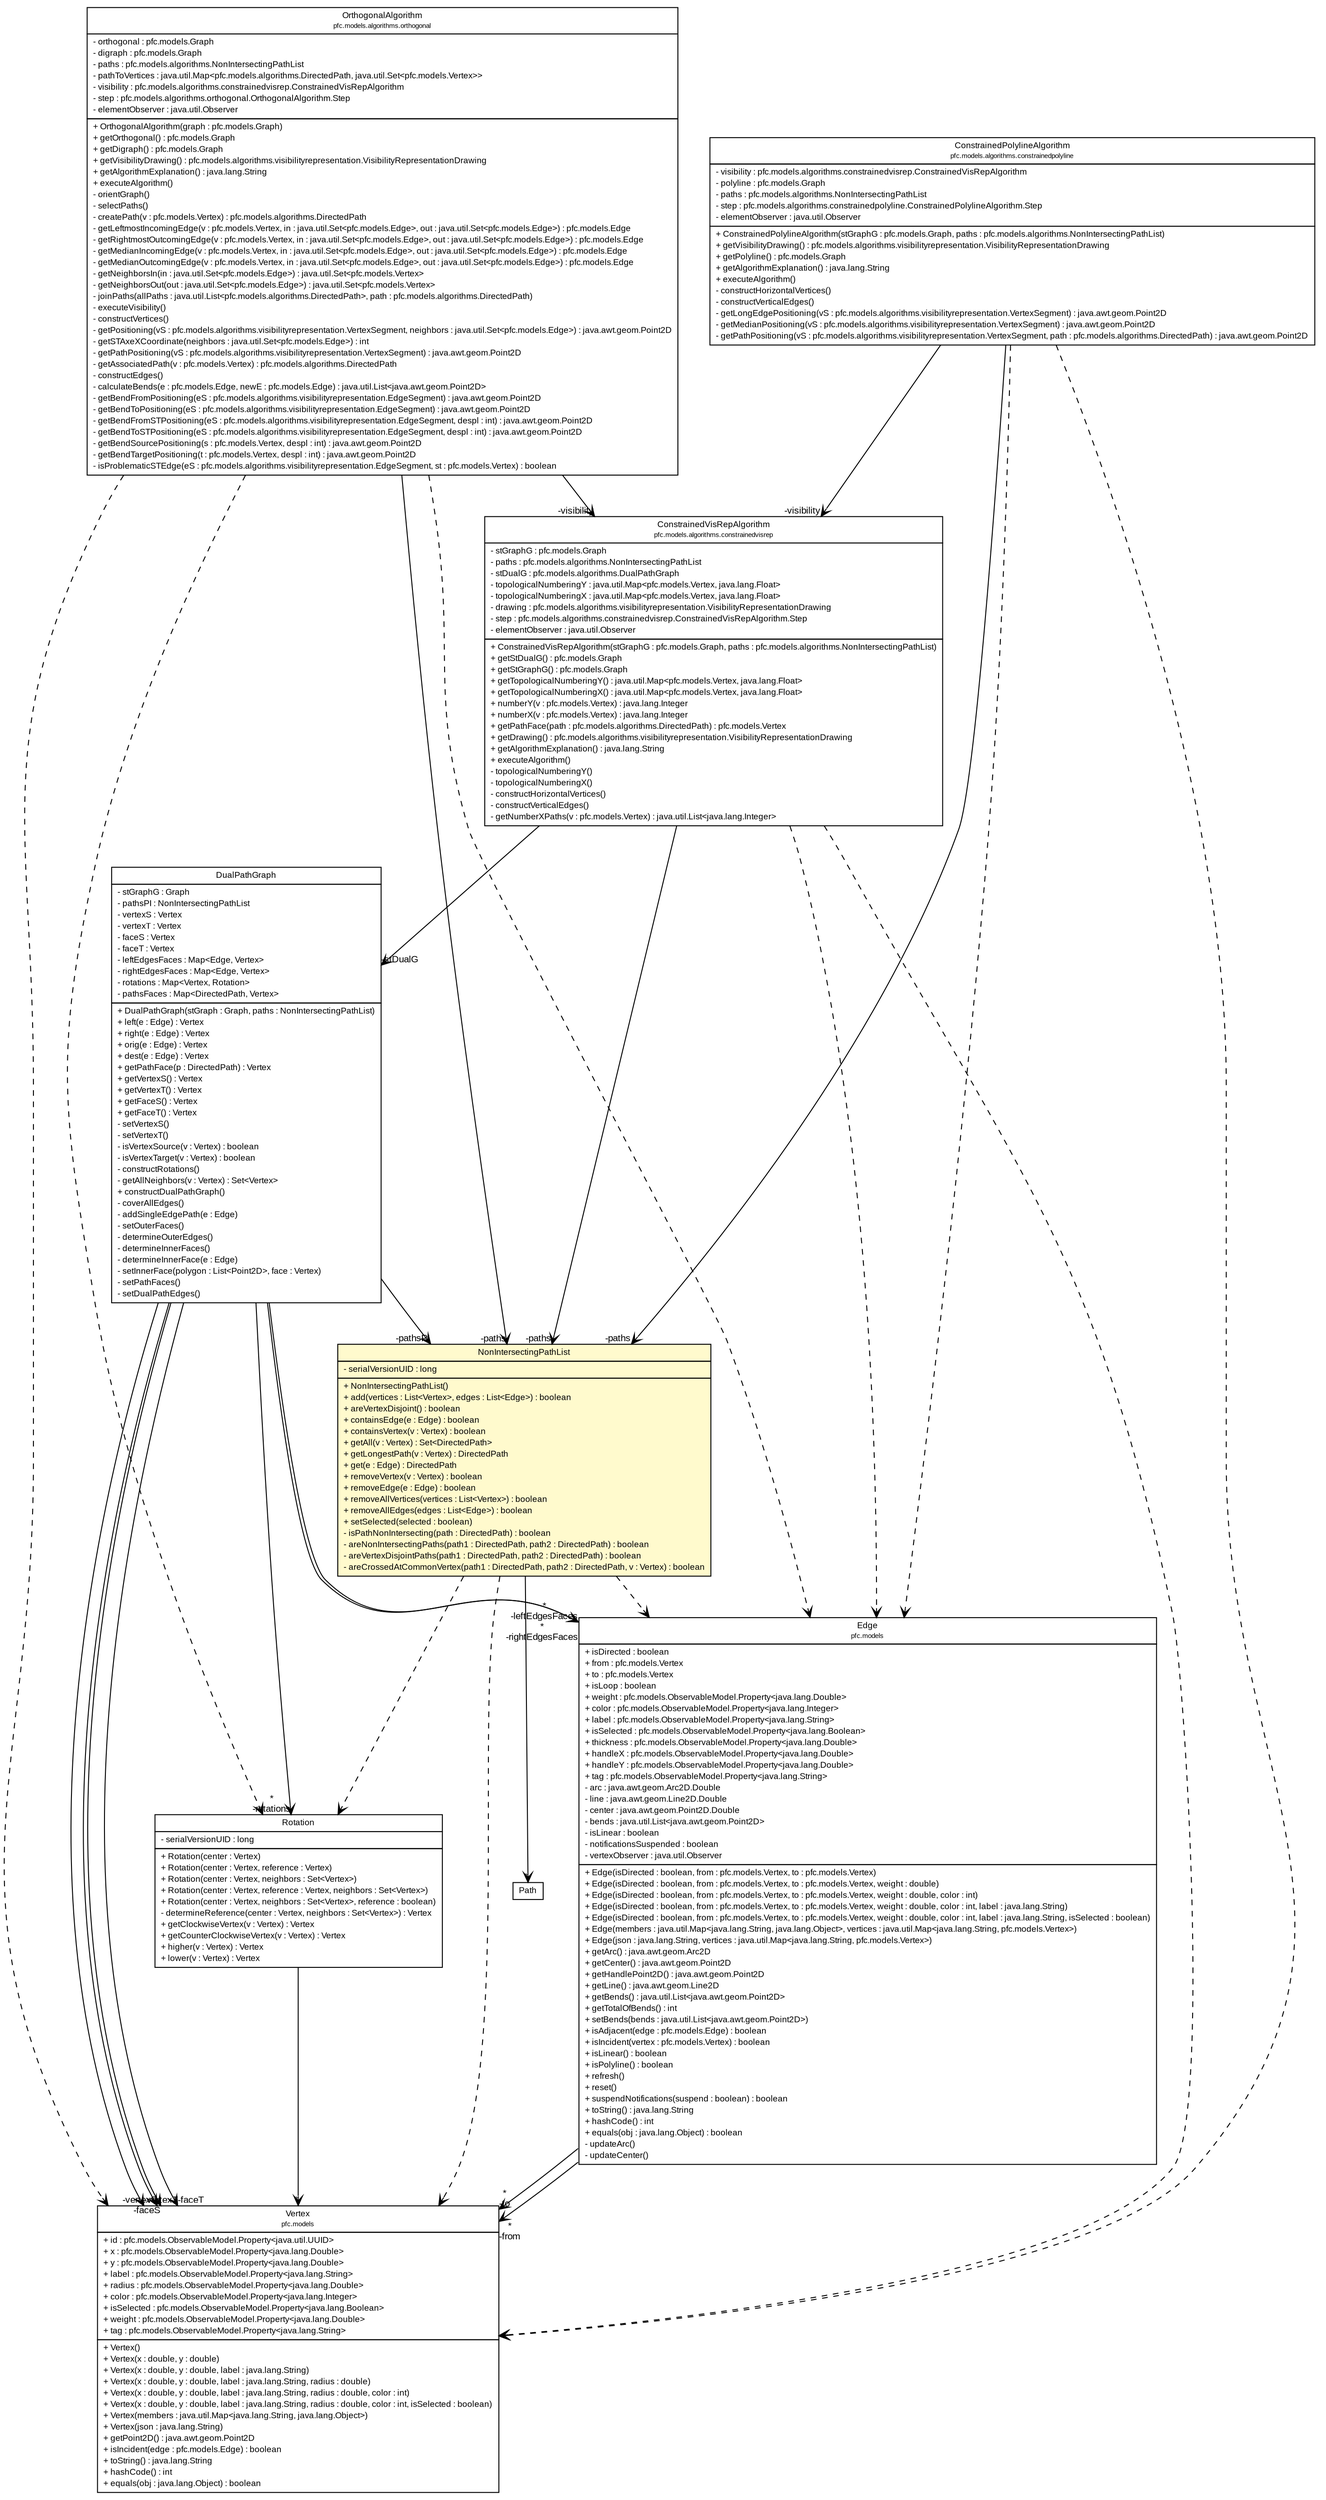 #!/usr/local/bin/dot
#
# Class diagram 
# Generated by UMLGraph version R5_6 (http://www.umlgraph.org/)
#

digraph G {
	edge [fontname="arial",fontsize=10,labelfontname="arial",labelfontsize=10];
	node [fontname="arial",fontsize=10,shape=plaintext];
	nodesep=0.25;
	ranksep=0.5;
	// pfc.models.Vertex
	c11105 [label=<<table title="pfc.models.Vertex" border="0" cellborder="1" cellspacing="0" cellpadding="2" port="p" href="../Vertex.html">
		<tr><td><table border="0" cellspacing="0" cellpadding="1">
<tr><td align="center" balign="center"> Vertex </td></tr>
<tr><td align="center" balign="center"><font point-size="7.0"> pfc.models </font></td></tr>
		</table></td></tr>
		<tr><td><table border="0" cellspacing="0" cellpadding="1">
<tr><td align="left" balign="left"> + id : pfc.models.ObservableModel.Property&lt;java.util.UUID&gt; </td></tr>
<tr><td align="left" balign="left"> + x : pfc.models.ObservableModel.Property&lt;java.lang.Double&gt; </td></tr>
<tr><td align="left" balign="left"> + y : pfc.models.ObservableModel.Property&lt;java.lang.Double&gt; </td></tr>
<tr><td align="left" balign="left"> + label : pfc.models.ObservableModel.Property&lt;java.lang.String&gt; </td></tr>
<tr><td align="left" balign="left"> + radius : pfc.models.ObservableModel.Property&lt;java.lang.Double&gt; </td></tr>
<tr><td align="left" balign="left"> + color : pfc.models.ObservableModel.Property&lt;java.lang.Integer&gt; </td></tr>
<tr><td align="left" balign="left"> + isSelected : pfc.models.ObservableModel.Property&lt;java.lang.Boolean&gt; </td></tr>
<tr><td align="left" balign="left"> + weight : pfc.models.ObservableModel.Property&lt;java.lang.Double&gt; </td></tr>
<tr><td align="left" balign="left"> + tag : pfc.models.ObservableModel.Property&lt;java.lang.String&gt; </td></tr>
		</table></td></tr>
		<tr><td><table border="0" cellspacing="0" cellpadding="1">
<tr><td align="left" balign="left"> + Vertex() </td></tr>
<tr><td align="left" balign="left"> + Vertex(x : double, y : double) </td></tr>
<tr><td align="left" balign="left"> + Vertex(x : double, y : double, label : java.lang.String) </td></tr>
<tr><td align="left" balign="left"> + Vertex(x : double, y : double, label : java.lang.String, radius : double) </td></tr>
<tr><td align="left" balign="left"> + Vertex(x : double, y : double, label : java.lang.String, radius : double, color : int) </td></tr>
<tr><td align="left" balign="left"> + Vertex(x : double, y : double, label : java.lang.String, radius : double, color : int, isSelected : boolean) </td></tr>
<tr><td align="left" balign="left"> + Vertex(members : java.util.Map&lt;java.lang.String, java.lang.Object&gt;) </td></tr>
<tr><td align="left" balign="left"> + Vertex(json : java.lang.String) </td></tr>
<tr><td align="left" balign="left"> + getPoint2D() : java.awt.geom.Point2D </td></tr>
<tr><td align="left" balign="left"> + isIncident(edge : pfc.models.Edge) : boolean </td></tr>
<tr><td align="left" balign="left"> + toString() : java.lang.String </td></tr>
<tr><td align="left" balign="left"> + hashCode() : int </td></tr>
<tr><td align="left" balign="left"> + equals(obj : java.lang.Object) : boolean </td></tr>
		</table></td></tr>
		</table>>, URL="../Vertex.html", fontname="arial", fontcolor="black", fontsize=9.0];
	// pfc.models.Edge
	c11110 [label=<<table title="pfc.models.Edge" border="0" cellborder="1" cellspacing="0" cellpadding="2" port="p" href="../Edge.html">
		<tr><td><table border="0" cellspacing="0" cellpadding="1">
<tr><td align="center" balign="center"> Edge </td></tr>
<tr><td align="center" balign="center"><font point-size="7.0"> pfc.models </font></td></tr>
		</table></td></tr>
		<tr><td><table border="0" cellspacing="0" cellpadding="1">
<tr><td align="left" balign="left"> + isDirected : boolean </td></tr>
<tr><td align="left" balign="left"> + from : pfc.models.Vertex </td></tr>
<tr><td align="left" balign="left"> + to : pfc.models.Vertex </td></tr>
<tr><td align="left" balign="left"> + isLoop : boolean </td></tr>
<tr><td align="left" balign="left"> + weight : pfc.models.ObservableModel.Property&lt;java.lang.Double&gt; </td></tr>
<tr><td align="left" balign="left"> + color : pfc.models.ObservableModel.Property&lt;java.lang.Integer&gt; </td></tr>
<tr><td align="left" balign="left"> + label : pfc.models.ObservableModel.Property&lt;java.lang.String&gt; </td></tr>
<tr><td align="left" balign="left"> + isSelected : pfc.models.ObservableModel.Property&lt;java.lang.Boolean&gt; </td></tr>
<tr><td align="left" balign="left"> + thickness : pfc.models.ObservableModel.Property&lt;java.lang.Double&gt; </td></tr>
<tr><td align="left" balign="left"> + handleX : pfc.models.ObservableModel.Property&lt;java.lang.Double&gt; </td></tr>
<tr><td align="left" balign="left"> + handleY : pfc.models.ObservableModel.Property&lt;java.lang.Double&gt; </td></tr>
<tr><td align="left" balign="left"> + tag : pfc.models.ObservableModel.Property&lt;java.lang.String&gt; </td></tr>
<tr><td align="left" balign="left"> - arc : java.awt.geom.Arc2D.Double </td></tr>
<tr><td align="left" balign="left"> - line : java.awt.geom.Line2D.Double </td></tr>
<tr><td align="left" balign="left"> - center : java.awt.geom.Point2D.Double </td></tr>
<tr><td align="left" balign="left"> - bends : java.util.List&lt;java.awt.geom.Point2D&gt; </td></tr>
<tr><td align="left" balign="left"> - isLinear : boolean </td></tr>
<tr><td align="left" balign="left"> - notificationsSuspended : boolean </td></tr>
<tr><td align="left" balign="left"> - vertexObserver : java.util.Observer </td></tr>
		</table></td></tr>
		<tr><td><table border="0" cellspacing="0" cellpadding="1">
<tr><td align="left" balign="left"> + Edge(isDirected : boolean, from : pfc.models.Vertex, to : pfc.models.Vertex) </td></tr>
<tr><td align="left" balign="left"> + Edge(isDirected : boolean, from : pfc.models.Vertex, to : pfc.models.Vertex, weight : double) </td></tr>
<tr><td align="left" balign="left"> + Edge(isDirected : boolean, from : pfc.models.Vertex, to : pfc.models.Vertex, weight : double, color : int) </td></tr>
<tr><td align="left" balign="left"> + Edge(isDirected : boolean, from : pfc.models.Vertex, to : pfc.models.Vertex, weight : double, color : int, label : java.lang.String) </td></tr>
<tr><td align="left" balign="left"> + Edge(isDirected : boolean, from : pfc.models.Vertex, to : pfc.models.Vertex, weight : double, color : int, label : java.lang.String, isSelected : boolean) </td></tr>
<tr><td align="left" balign="left"> + Edge(members : java.util.Map&lt;java.lang.String, java.lang.Object&gt;, vertices : java.util.Map&lt;java.lang.String, pfc.models.Vertex&gt;) </td></tr>
<tr><td align="left" balign="left"> + Edge(json : java.lang.String, vertices : java.util.Map&lt;java.lang.String, pfc.models.Vertex&gt;) </td></tr>
<tr><td align="left" balign="left"> + getArc() : java.awt.geom.Arc2D </td></tr>
<tr><td align="left" balign="left"> + getCenter() : java.awt.geom.Point2D </td></tr>
<tr><td align="left" balign="left"> + getHandlePoint2D() : java.awt.geom.Point2D </td></tr>
<tr><td align="left" balign="left"> + getLine() : java.awt.geom.Line2D </td></tr>
<tr><td align="left" balign="left"> + getBends() : java.util.List&lt;java.awt.geom.Point2D&gt; </td></tr>
<tr><td align="left" balign="left"> + getTotalOfBends() : int </td></tr>
<tr><td align="left" balign="left"> + setBends(bends : java.util.List&lt;java.awt.geom.Point2D&gt;) </td></tr>
<tr><td align="left" balign="left"> + isAdjacent(edge : pfc.models.Edge) : boolean </td></tr>
<tr><td align="left" balign="left"> + isIncident(vertex : pfc.models.Vertex) : boolean </td></tr>
<tr><td align="left" balign="left"> + isLinear() : boolean </td></tr>
<tr><td align="left" balign="left"> + isPolyline() : boolean </td></tr>
<tr><td align="left" balign="left"> + refresh() </td></tr>
<tr><td align="left" balign="left"> + reset() </td></tr>
<tr><td align="left" balign="left"> + suspendNotifications(suspend : boolean) : boolean </td></tr>
<tr><td align="left" balign="left"> + toString() : java.lang.String </td></tr>
<tr><td align="left" balign="left"> + hashCode() : int </td></tr>
<tr><td align="left" balign="left"> + equals(obj : java.lang.Object) : boolean </td></tr>
<tr><td align="left" balign="left"> - updateArc() </td></tr>
<tr><td align="left" balign="left"> - updateCenter() </td></tr>
		</table></td></tr>
		</table>>, URL="../Edge.html", fontname="arial", fontcolor="black", fontsize=9.0];
	// pfc.models.algorithms.Rotation
	c11112 [label=<<table title="pfc.models.algorithms.Rotation" border="0" cellborder="1" cellspacing="0" cellpadding="2" port="p" href="./Rotation.html">
		<tr><td><table border="0" cellspacing="0" cellpadding="1">
<tr><td align="center" balign="center"> Rotation </td></tr>
		</table></td></tr>
		<tr><td><table border="0" cellspacing="0" cellpadding="1">
<tr><td align="left" balign="left"> - serialVersionUID : long </td></tr>
		</table></td></tr>
		<tr><td><table border="0" cellspacing="0" cellpadding="1">
<tr><td align="left" balign="left"> + Rotation(center : Vertex) </td></tr>
<tr><td align="left" balign="left"> + Rotation(center : Vertex, reference : Vertex) </td></tr>
<tr><td align="left" balign="left"> + Rotation(center : Vertex, neighbors : Set&lt;Vertex&gt;) </td></tr>
<tr><td align="left" balign="left"> + Rotation(center : Vertex, reference : Vertex, neighbors : Set&lt;Vertex&gt;) </td></tr>
<tr><td align="left" balign="left"> + Rotation(center : Vertex, neighbors : Set&lt;Vertex&gt;, reference : boolean) </td></tr>
<tr><td align="left" balign="left"> - determineReference(center : Vertex, neighbors : Set&lt;Vertex&gt;) : Vertex </td></tr>
<tr><td align="left" balign="left"> + getClockwiseVertex(v : Vertex) : Vertex </td></tr>
<tr><td align="left" balign="left"> + getCounterClockwiseVertex(v : Vertex) : Vertex </td></tr>
<tr><td align="left" balign="left"> + higher(v : Vertex) : Vertex </td></tr>
<tr><td align="left" balign="left"> + lower(v : Vertex) : Vertex </td></tr>
		</table></td></tr>
		</table>>, URL="./Rotation.html", fontname="arial", fontcolor="black", fontsize=9.0];
	// pfc.models.algorithms.NonIntersectingPathList
	c11113 [label=<<table title="pfc.models.algorithms.NonIntersectingPathList" border="0" cellborder="1" cellspacing="0" cellpadding="2" port="p" bgcolor="lemonChiffon" href="./NonIntersectingPathList.html">
		<tr><td><table border="0" cellspacing="0" cellpadding="1">
<tr><td align="center" balign="center"> NonIntersectingPathList </td></tr>
		</table></td></tr>
		<tr><td><table border="0" cellspacing="0" cellpadding="1">
<tr><td align="left" balign="left"> - serialVersionUID : long </td></tr>
		</table></td></tr>
		<tr><td><table border="0" cellspacing="0" cellpadding="1">
<tr><td align="left" balign="left"> + NonIntersectingPathList() </td></tr>
<tr><td align="left" balign="left"> + add(vertices : List&lt;Vertex&gt;, edges : List&lt;Edge&gt;) : boolean </td></tr>
<tr><td align="left" balign="left"> + areVertexDisjoint() : boolean </td></tr>
<tr><td align="left" balign="left"> + containsEdge(e : Edge) : boolean </td></tr>
<tr><td align="left" balign="left"> + containsVertex(v : Vertex) : boolean </td></tr>
<tr><td align="left" balign="left"> + getAll(v : Vertex) : Set&lt;DirectedPath&gt; </td></tr>
<tr><td align="left" balign="left"> + getLongestPath(v : Vertex) : DirectedPath </td></tr>
<tr><td align="left" balign="left"> + get(e : Edge) : DirectedPath </td></tr>
<tr><td align="left" balign="left"> + removeVertex(v : Vertex) : boolean </td></tr>
<tr><td align="left" balign="left"> + removeEdge(e : Edge) : boolean </td></tr>
<tr><td align="left" balign="left"> + removeAllVertices(vertices : List&lt;Vertex&gt;) : boolean </td></tr>
<tr><td align="left" balign="left"> + removeAllEdges(edges : List&lt;Edge&gt;) : boolean </td></tr>
<tr><td align="left" balign="left"> + setSelected(selected : boolean) </td></tr>
<tr><td align="left" balign="left"> - isPathNonIntersecting(path : DirectedPath) : boolean </td></tr>
<tr><td align="left" balign="left"> - areNonIntersectingPaths(path1 : DirectedPath, path2 : DirectedPath) : boolean </td></tr>
<tr><td align="left" balign="left"> - areVertexDisjointPaths(path1 : DirectedPath, path2 : DirectedPath) : boolean </td></tr>
<tr><td align="left" balign="left"> - areCrossedAtCommonVertex(path1 : DirectedPath, path2 : DirectedPath, v : Vertex) : boolean </td></tr>
		</table></td></tr>
		</table>>, URL="./NonIntersectingPathList.html", fontname="arial", fontcolor="black", fontsize=9.0];
	// pfc.models.algorithms.DualPathGraph
	c11114 [label=<<table title="pfc.models.algorithms.DualPathGraph" border="0" cellborder="1" cellspacing="0" cellpadding="2" port="p" href="./DualPathGraph.html">
		<tr><td><table border="0" cellspacing="0" cellpadding="1">
<tr><td align="center" balign="center"> DualPathGraph </td></tr>
		</table></td></tr>
		<tr><td><table border="0" cellspacing="0" cellpadding="1">
<tr><td align="left" balign="left"> - stGraphG : Graph </td></tr>
<tr><td align="left" balign="left"> - pathsPI : NonIntersectingPathList </td></tr>
<tr><td align="left" balign="left"> - vertexS : Vertex </td></tr>
<tr><td align="left" balign="left"> - vertexT : Vertex </td></tr>
<tr><td align="left" balign="left"> - faceS : Vertex </td></tr>
<tr><td align="left" balign="left"> - faceT : Vertex </td></tr>
<tr><td align="left" balign="left"> - leftEdgesFaces : Map&lt;Edge, Vertex&gt; </td></tr>
<tr><td align="left" balign="left"> - rightEdgesFaces : Map&lt;Edge, Vertex&gt; </td></tr>
<tr><td align="left" balign="left"> - rotations : Map&lt;Vertex, Rotation&gt; </td></tr>
<tr><td align="left" balign="left"> - pathsFaces : Map&lt;DirectedPath, Vertex&gt; </td></tr>
		</table></td></tr>
		<tr><td><table border="0" cellspacing="0" cellpadding="1">
<tr><td align="left" balign="left"> + DualPathGraph(stGraph : Graph, paths : NonIntersectingPathList) </td></tr>
<tr><td align="left" balign="left"> + left(e : Edge) : Vertex </td></tr>
<tr><td align="left" balign="left"> + right(e : Edge) : Vertex </td></tr>
<tr><td align="left" balign="left"> + orig(e : Edge) : Vertex </td></tr>
<tr><td align="left" balign="left"> + dest(e : Edge) : Vertex </td></tr>
<tr><td align="left" balign="left"> + getPathFace(p : DirectedPath) : Vertex </td></tr>
<tr><td align="left" balign="left"> + getVertexS() : Vertex </td></tr>
<tr><td align="left" balign="left"> + getVertexT() : Vertex </td></tr>
<tr><td align="left" balign="left"> + getFaceS() : Vertex </td></tr>
<tr><td align="left" balign="left"> + getFaceT() : Vertex </td></tr>
<tr><td align="left" balign="left"> - setVertexS() </td></tr>
<tr><td align="left" balign="left"> - setVertexT() </td></tr>
<tr><td align="left" balign="left"> - isVertexSource(v : Vertex) : boolean </td></tr>
<tr><td align="left" balign="left"> - isVertexTarget(v : Vertex) : boolean </td></tr>
<tr><td align="left" balign="left"> - constructRotations() </td></tr>
<tr><td align="left" balign="left"> - getAllNeighbors(v : Vertex) : Set&lt;Vertex&gt; </td></tr>
<tr><td align="left" balign="left"> + constructDualPathGraph() </td></tr>
<tr><td align="left" balign="left"> - coverAllEdges() </td></tr>
<tr><td align="left" balign="left"> - addSingleEdgePath(e : Edge) </td></tr>
<tr><td align="left" balign="left"> - setOuterFaces() </td></tr>
<tr><td align="left" balign="left"> - determineOuterEdges() </td></tr>
<tr><td align="left" balign="left"> - determineInnerFaces() </td></tr>
<tr><td align="left" balign="left"> - determineInnerFace(e : Edge) </td></tr>
<tr><td align="left" balign="left"> - setInnerFace(polygon : List&lt;Point2D&gt;, face : Vertex) </td></tr>
<tr><td align="left" balign="left"> - setPathFaces() </td></tr>
<tr><td align="left" balign="left"> - setDualPathEdges() </td></tr>
		</table></td></tr>
		</table>>, URL="./DualPathGraph.html", fontname="arial", fontcolor="black", fontsize=9.0];
	// pfc.models.algorithms.constrainedpolyline.ConstrainedPolylineAlgorithm
	c11117 [label=<<table title="pfc.models.algorithms.constrainedpolyline.ConstrainedPolylineAlgorithm" border="0" cellborder="1" cellspacing="0" cellpadding="2" port="p" href="./constrainedpolyline/ConstrainedPolylineAlgorithm.html">
		<tr><td><table border="0" cellspacing="0" cellpadding="1">
<tr><td align="center" balign="center"> ConstrainedPolylineAlgorithm </td></tr>
<tr><td align="center" balign="center"><font point-size="7.0"> pfc.models.algorithms.constrainedpolyline </font></td></tr>
		</table></td></tr>
		<tr><td><table border="0" cellspacing="0" cellpadding="1">
<tr><td align="left" balign="left"> - visibility : pfc.models.algorithms.constrainedvisrep.ConstrainedVisRepAlgorithm </td></tr>
<tr><td align="left" balign="left"> - polyline : pfc.models.Graph </td></tr>
<tr><td align="left" balign="left"> - paths : pfc.models.algorithms.NonIntersectingPathList </td></tr>
<tr><td align="left" balign="left"> - step : pfc.models.algorithms.constrainedpolyline.ConstrainedPolylineAlgorithm.Step </td></tr>
<tr><td align="left" balign="left"> - elementObserver : java.util.Observer </td></tr>
		</table></td></tr>
		<tr><td><table border="0" cellspacing="0" cellpadding="1">
<tr><td align="left" balign="left"> + ConstrainedPolylineAlgorithm(stGraphG : pfc.models.Graph, paths : pfc.models.algorithms.NonIntersectingPathList) </td></tr>
<tr><td align="left" balign="left"> + getVisibilityDrawing() : pfc.models.algorithms.visibilityrepresentation.VisibilityRepresentationDrawing </td></tr>
<tr><td align="left" balign="left"> + getPolyline() : pfc.models.Graph </td></tr>
<tr><td align="left" balign="left"> + getAlgorithmExplanation() : java.lang.String </td></tr>
<tr><td align="left" balign="left"> + executeAlgorithm() </td></tr>
<tr><td align="left" balign="left"> - constructHorizontalVertices() </td></tr>
<tr><td align="left" balign="left"> - constructVerticalEdges() </td></tr>
<tr><td align="left" balign="left"> - getLongEdgePositioning(vS : pfc.models.algorithms.visibilityrepresentation.VertexSegment) : java.awt.geom.Point2D </td></tr>
<tr><td align="left" balign="left"> - getMedianPositioning(vS : pfc.models.algorithms.visibilityrepresentation.VertexSegment) : java.awt.geom.Point2D </td></tr>
<tr><td align="left" balign="left"> - getPathPositioning(vS : pfc.models.algorithms.visibilityrepresentation.VertexSegment, path : pfc.models.algorithms.DirectedPath) : java.awt.geom.Point2D </td></tr>
		</table></td></tr>
		</table>>, URL="./constrainedpolyline/ConstrainedPolylineAlgorithm.html", fontname="arial", fontcolor="black", fontsize=9.0];
	// pfc.models.algorithms.constrainedvisrep.ConstrainedVisRepAlgorithm
	c11119 [label=<<table title="pfc.models.algorithms.constrainedvisrep.ConstrainedVisRepAlgorithm" border="0" cellborder="1" cellspacing="0" cellpadding="2" port="p" href="./constrainedvisrep/ConstrainedVisRepAlgorithm.html">
		<tr><td><table border="0" cellspacing="0" cellpadding="1">
<tr><td align="center" balign="center"> ConstrainedVisRepAlgorithm </td></tr>
<tr><td align="center" balign="center"><font point-size="7.0"> pfc.models.algorithms.constrainedvisrep </font></td></tr>
		</table></td></tr>
		<tr><td><table border="0" cellspacing="0" cellpadding="1">
<tr><td align="left" balign="left"> - stGraphG : pfc.models.Graph </td></tr>
<tr><td align="left" balign="left"> - paths : pfc.models.algorithms.NonIntersectingPathList </td></tr>
<tr><td align="left" balign="left"> - stDualG : pfc.models.algorithms.DualPathGraph </td></tr>
<tr><td align="left" balign="left"> - topologicalNumberingY : java.util.Map&lt;pfc.models.Vertex, java.lang.Float&gt; </td></tr>
<tr><td align="left" balign="left"> - topologicalNumberingX : java.util.Map&lt;pfc.models.Vertex, java.lang.Float&gt; </td></tr>
<tr><td align="left" balign="left"> - drawing : pfc.models.algorithms.visibilityrepresentation.VisibilityRepresentationDrawing </td></tr>
<tr><td align="left" balign="left"> - step : pfc.models.algorithms.constrainedvisrep.ConstrainedVisRepAlgorithm.Step </td></tr>
<tr><td align="left" balign="left"> - elementObserver : java.util.Observer </td></tr>
		</table></td></tr>
		<tr><td><table border="0" cellspacing="0" cellpadding="1">
<tr><td align="left" balign="left"> + ConstrainedVisRepAlgorithm(stGraphG : pfc.models.Graph, paths : pfc.models.algorithms.NonIntersectingPathList) </td></tr>
<tr><td align="left" balign="left"> + getStDualG() : pfc.models.Graph </td></tr>
<tr><td align="left" balign="left"> + getStGraphG() : pfc.models.Graph </td></tr>
<tr><td align="left" balign="left"> + getTopologicalNumberingY() : java.util.Map&lt;pfc.models.Vertex, java.lang.Float&gt; </td></tr>
<tr><td align="left" balign="left"> + getTopologicalNumberingX() : java.util.Map&lt;pfc.models.Vertex, java.lang.Float&gt; </td></tr>
<tr><td align="left" balign="left"> + numberY(v : pfc.models.Vertex) : java.lang.Integer </td></tr>
<tr><td align="left" balign="left"> + numberX(v : pfc.models.Vertex) : java.lang.Integer </td></tr>
<tr><td align="left" balign="left"> + getPathFace(path : pfc.models.algorithms.DirectedPath) : pfc.models.Vertex </td></tr>
<tr><td align="left" balign="left"> + getDrawing() : pfc.models.algorithms.visibilityrepresentation.VisibilityRepresentationDrawing </td></tr>
<tr><td align="left" balign="left"> + getAlgorithmExplanation() : java.lang.String </td></tr>
<tr><td align="left" balign="left"> + executeAlgorithm() </td></tr>
<tr><td align="left" balign="left"> - topologicalNumberingY() </td></tr>
<tr><td align="left" balign="left"> - topologicalNumberingX() </td></tr>
<tr><td align="left" balign="left"> - constructHorizontalVertices() </td></tr>
<tr><td align="left" balign="left"> - constructVerticalEdges() </td></tr>
<tr><td align="left" balign="left"> - getNumberXPaths(v : pfc.models.Vertex) : java.util.List&lt;java.lang.Integer&gt; </td></tr>
		</table></td></tr>
		</table>>, URL="./constrainedvisrep/ConstrainedVisRepAlgorithm.html", fontname="arial", fontcolor="black", fontsize=9.0];
	// pfc.models.algorithms.orthogonal.OrthogonalAlgorithm
	c11122 [label=<<table title="pfc.models.algorithms.orthogonal.OrthogonalAlgorithm" border="0" cellborder="1" cellspacing="0" cellpadding="2" port="p" href="./orthogonal/OrthogonalAlgorithm.html">
		<tr><td><table border="0" cellspacing="0" cellpadding="1">
<tr><td align="center" balign="center"> OrthogonalAlgorithm </td></tr>
<tr><td align="center" balign="center"><font point-size="7.0"> pfc.models.algorithms.orthogonal </font></td></tr>
		</table></td></tr>
		<tr><td><table border="0" cellspacing="0" cellpadding="1">
<tr><td align="left" balign="left"> - orthogonal : pfc.models.Graph </td></tr>
<tr><td align="left" balign="left"> - digraph : pfc.models.Graph </td></tr>
<tr><td align="left" balign="left"> - paths : pfc.models.algorithms.NonIntersectingPathList </td></tr>
<tr><td align="left" balign="left"> - pathToVertices : java.util.Map&lt;pfc.models.algorithms.DirectedPath, java.util.Set&lt;pfc.models.Vertex&gt;&gt; </td></tr>
<tr><td align="left" balign="left"> - visibility : pfc.models.algorithms.constrainedvisrep.ConstrainedVisRepAlgorithm </td></tr>
<tr><td align="left" balign="left"> - step : pfc.models.algorithms.orthogonal.OrthogonalAlgorithm.Step </td></tr>
<tr><td align="left" balign="left"> - elementObserver : java.util.Observer </td></tr>
		</table></td></tr>
		<tr><td><table border="0" cellspacing="0" cellpadding="1">
<tr><td align="left" balign="left"> + OrthogonalAlgorithm(graph : pfc.models.Graph) </td></tr>
<tr><td align="left" balign="left"> + getOrthogonal() : pfc.models.Graph </td></tr>
<tr><td align="left" balign="left"> + getDigraph() : pfc.models.Graph </td></tr>
<tr><td align="left" balign="left"> + getVisibilityDrawing() : pfc.models.algorithms.visibilityrepresentation.VisibilityRepresentationDrawing </td></tr>
<tr><td align="left" balign="left"> + getAlgorithmExplanation() : java.lang.String </td></tr>
<tr><td align="left" balign="left"> + executeAlgorithm() </td></tr>
<tr><td align="left" balign="left"> - orientGraph() </td></tr>
<tr><td align="left" balign="left"> - selectPaths() </td></tr>
<tr><td align="left" balign="left"> - createPath(v : pfc.models.Vertex) : pfc.models.algorithms.DirectedPath </td></tr>
<tr><td align="left" balign="left"> - getLeftmostIncomingEdge(v : pfc.models.Vertex, in : java.util.Set&lt;pfc.models.Edge&gt;, out : java.util.Set&lt;pfc.models.Edge&gt;) : pfc.models.Edge </td></tr>
<tr><td align="left" balign="left"> - getRightmostOutcomingEdge(v : pfc.models.Vertex, in : java.util.Set&lt;pfc.models.Edge&gt;, out : java.util.Set&lt;pfc.models.Edge&gt;) : pfc.models.Edge </td></tr>
<tr><td align="left" balign="left"> - getMedianIncomingEdge(v : pfc.models.Vertex, in : java.util.Set&lt;pfc.models.Edge&gt;, out : java.util.Set&lt;pfc.models.Edge&gt;) : pfc.models.Edge </td></tr>
<tr><td align="left" balign="left"> - getMedianOutcomingEdge(v : pfc.models.Vertex, in : java.util.Set&lt;pfc.models.Edge&gt;, out : java.util.Set&lt;pfc.models.Edge&gt;) : pfc.models.Edge </td></tr>
<tr><td align="left" balign="left"> - getNeighborsIn(in : java.util.Set&lt;pfc.models.Edge&gt;) : java.util.Set&lt;pfc.models.Vertex&gt; </td></tr>
<tr><td align="left" balign="left"> - getNeighborsOut(out : java.util.Set&lt;pfc.models.Edge&gt;) : java.util.Set&lt;pfc.models.Vertex&gt; </td></tr>
<tr><td align="left" balign="left"> - joinPaths(allPaths : java.util.List&lt;pfc.models.algorithms.DirectedPath&gt;, path : pfc.models.algorithms.DirectedPath) </td></tr>
<tr><td align="left" balign="left"> - executeVisibility() </td></tr>
<tr><td align="left" balign="left"> - constructVertices() </td></tr>
<tr><td align="left" balign="left"> - getPositioning(vS : pfc.models.algorithms.visibilityrepresentation.VertexSegment, neighbors : java.util.Set&lt;pfc.models.Edge&gt;) : java.awt.geom.Point2D </td></tr>
<tr><td align="left" balign="left"> - getSTAxeXCoordinate(neighbors : java.util.Set&lt;pfc.models.Edge&gt;) : int </td></tr>
<tr><td align="left" balign="left"> - getPathPositioning(vS : pfc.models.algorithms.visibilityrepresentation.VertexSegment) : java.awt.geom.Point2D </td></tr>
<tr><td align="left" balign="left"> - getAssociatedPath(v : pfc.models.Vertex) : pfc.models.algorithms.DirectedPath </td></tr>
<tr><td align="left" balign="left"> - constructEdges() </td></tr>
<tr><td align="left" balign="left"> - calculateBends(e : pfc.models.Edge, newE : pfc.models.Edge) : java.util.List&lt;java.awt.geom.Point2D&gt; </td></tr>
<tr><td align="left" balign="left"> - getBendFromPositioning(eS : pfc.models.algorithms.visibilityrepresentation.EdgeSegment) : java.awt.geom.Point2D </td></tr>
<tr><td align="left" balign="left"> - getBendToPositioning(eS : pfc.models.algorithms.visibilityrepresentation.EdgeSegment) : java.awt.geom.Point2D </td></tr>
<tr><td align="left" balign="left"> - getBendFromSTPositioning(eS : pfc.models.algorithms.visibilityrepresentation.EdgeSegment, despl : int) : java.awt.geom.Point2D </td></tr>
<tr><td align="left" balign="left"> - getBendToSTPositioning(eS : pfc.models.algorithms.visibilityrepresentation.EdgeSegment, despl : int) : java.awt.geom.Point2D </td></tr>
<tr><td align="left" balign="left"> - getBendSourcePositioning(s : pfc.models.Vertex, despl : int) : java.awt.geom.Point2D </td></tr>
<tr><td align="left" balign="left"> - getBendTargetPositioning(t : pfc.models.Vertex, despl : int) : java.awt.geom.Point2D </td></tr>
<tr><td align="left" balign="left"> - isProblematicSTEdge(eS : pfc.models.algorithms.visibilityrepresentation.EdgeSegment, st : pfc.models.Vertex) : boolean </td></tr>
		</table></td></tr>
		</table>>, URL="./orthogonal/OrthogonalAlgorithm.html", fontname="arial", fontcolor="black", fontsize=9.0];
	// pfc.models.Edge NAVASSOC pfc.models.Vertex
	c11110:p -> c11105:p [taillabel="", label="", headlabel="*\n-to", fontname="arial", fontcolor="black", fontsize=10.0, color="black", arrowhead=open];
	// pfc.models.Edge NAVASSOC pfc.models.Vertex
	c11110:p -> c11105:p [taillabel="", label="", headlabel="*\n-from", fontname="arial", fontcolor="black", fontsize=10.0, color="black", arrowhead=open];
	// pfc.models.algorithms.Rotation NAVASSOC pfc.models.Vertex
	c11112:p -> c11105:p [taillabel="", label="", headlabel="*\n", fontname="arial", fontcolor="black", fontsize=10.0, color="black", arrowhead=open];
	// pfc.models.algorithms.NonIntersectingPathList NAVASSOC Path
	c11113:p -> c11185:p [taillabel="", label="", headlabel="*\n", fontname="arial", fontcolor="black", fontsize=10.0, color="black", arrowhead=open];
	// pfc.models.algorithms.NonIntersectingPathList DEPEND pfc.models.Edge
	c11113:p -> c11110:p [taillabel="", label="", headlabel="", fontname="arial", fontcolor="black", fontsize=10.0, color="black", arrowhead=open, style=dashed];
	// pfc.models.algorithms.NonIntersectingPathList DEPEND pfc.models.Vertex
	c11113:p -> c11105:p [taillabel="", label="", headlabel="", fontname="arial", fontcolor="black", fontsize=10.0, color="black", arrowhead=open, style=dashed];
	// pfc.models.algorithms.NonIntersectingPathList DEPEND pfc.models.algorithms.Rotation
	c11113:p -> c11112:p [taillabel="", label="", headlabel="", fontname="arial", fontcolor="black", fontsize=10.0, color="black", arrowhead=open, style=dashed];
	// pfc.models.algorithms.DualPathGraph NAVASSOC pfc.models.algorithms.NonIntersectingPathList
	c11114:p -> c11113:p [taillabel="", label="", headlabel="-pathsPI", fontname="arial", fontcolor="black", fontsize=10.0, color="black", arrowhead=open];
	// pfc.models.algorithms.DualPathGraph NAVASSOC pfc.models.Vertex
	c11114:p -> c11105:p [taillabel="", label="", headlabel="-vertexS", fontname="arial", fontcolor="black", fontsize=10.0, color="black", arrowhead=open];
	// pfc.models.algorithms.DualPathGraph NAVASSOC pfc.models.Vertex
	c11114:p -> c11105:p [taillabel="", label="", headlabel="-vertexT", fontname="arial", fontcolor="black", fontsize=10.0, color="black", arrowhead=open];
	// pfc.models.algorithms.DualPathGraph NAVASSOC pfc.models.Vertex
	c11114:p -> c11105:p [taillabel="", label="", headlabel="-faceS", fontname="arial", fontcolor="black", fontsize=10.0, color="black", arrowhead=open];
	// pfc.models.algorithms.DualPathGraph NAVASSOC pfc.models.Vertex
	c11114:p -> c11105:p [taillabel="", label="", headlabel="-faceT", fontname="arial", fontcolor="black", fontsize=10.0, color="black", arrowhead=open];
	// pfc.models.algorithms.DualPathGraph NAVASSOC pfc.models.Edge
	c11114:p -> c11110:p [taillabel="", label="", headlabel="*\n-leftEdgesFaces", fontname="arial", fontcolor="black", fontsize=10.0, color="black", arrowhead=open];
	// pfc.models.algorithms.DualPathGraph NAVASSOC pfc.models.Edge
	c11114:p -> c11110:p [taillabel="", label="", headlabel="*\n-rightEdgesFaces", fontname="arial", fontcolor="black", fontsize=10.0, color="black", arrowhead=open];
	// pfc.models.algorithms.DualPathGraph NAVASSOC pfc.models.algorithms.Rotation
	c11114:p -> c11112:p [taillabel="", label="", headlabel="*\n-rotations", fontname="arial", fontcolor="black", fontsize=10.0, color="black", arrowhead=open];
	// pfc.models.algorithms.constrainedpolyline.ConstrainedPolylineAlgorithm NAVASSOC pfc.models.algorithms.constrainedvisrep.ConstrainedVisRepAlgorithm
	c11117:p -> c11119:p [taillabel="", label="", headlabel="-visibility", fontname="arial", fontcolor="black", fontsize=10.0, color="black", arrowhead=open];
	// pfc.models.algorithms.constrainedpolyline.ConstrainedPolylineAlgorithm NAVASSOC pfc.models.algorithms.NonIntersectingPathList
	c11117:p -> c11113:p [taillabel="", label="", headlabel="-paths", fontname="arial", fontcolor="black", fontsize=10.0, color="black", arrowhead=open];
	// pfc.models.algorithms.constrainedpolyline.ConstrainedPolylineAlgorithm DEPEND pfc.models.Edge
	c11117:p -> c11110:p [taillabel="", label="", headlabel="", fontname="arial", fontcolor="black", fontsize=10.0, color="black", arrowhead=open, style=dashed];
	// pfc.models.algorithms.constrainedpolyline.ConstrainedPolylineAlgorithm DEPEND pfc.models.Vertex
	c11117:p -> c11105:p [taillabel="", label="", headlabel="", fontname="arial", fontcolor="black", fontsize=10.0, color="black", arrowhead=open, style=dashed];
	// pfc.models.algorithms.constrainedvisrep.ConstrainedVisRepAlgorithm NAVASSOC pfc.models.algorithms.NonIntersectingPathList
	c11119:p -> c11113:p [taillabel="", label="", headlabel="-paths", fontname="arial", fontcolor="black", fontsize=10.0, color="black", arrowhead=open];
	// pfc.models.algorithms.constrainedvisrep.ConstrainedVisRepAlgorithm NAVASSOC pfc.models.algorithms.DualPathGraph
	c11119:p -> c11114:p [taillabel="", label="", headlabel="-stDualG", fontname="arial", fontcolor="black", fontsize=10.0, color="black", arrowhead=open];
	// pfc.models.algorithms.constrainedvisrep.ConstrainedVisRepAlgorithm DEPEND pfc.models.Edge
	c11119:p -> c11110:p [taillabel="", label="", headlabel="", fontname="arial", fontcolor="black", fontsize=10.0, color="black", arrowhead=open, style=dashed];
	// pfc.models.algorithms.constrainedvisrep.ConstrainedVisRepAlgorithm DEPEND pfc.models.Vertex
	c11119:p -> c11105:p [taillabel="", label="", headlabel="", fontname="arial", fontcolor="black", fontsize=10.0, color="black", arrowhead=open, style=dashed];
	// pfc.models.algorithms.orthogonal.OrthogonalAlgorithm NAVASSOC pfc.models.algorithms.NonIntersectingPathList
	c11122:p -> c11113:p [taillabel="", label="", headlabel="-paths", fontname="arial", fontcolor="black", fontsize=10.0, color="black", arrowhead=open];
	// pfc.models.algorithms.orthogonal.OrthogonalAlgorithm NAVASSOC pfc.models.algorithms.constrainedvisrep.ConstrainedVisRepAlgorithm
	c11122:p -> c11119:p [taillabel="", label="", headlabel="-visibility", fontname="arial", fontcolor="black", fontsize=10.0, color="black", arrowhead=open];
	// pfc.models.algorithms.orthogonal.OrthogonalAlgorithm DEPEND pfc.models.Edge
	c11122:p -> c11110:p [taillabel="", label="", headlabel="", fontname="arial", fontcolor="black", fontsize=10.0, color="black", arrowhead=open, style=dashed];
	// pfc.models.algorithms.orthogonal.OrthogonalAlgorithm DEPEND pfc.models.Vertex
	c11122:p -> c11105:p [taillabel="", label="", headlabel="", fontname="arial", fontcolor="black", fontsize=10.0, color="black", arrowhead=open, style=dashed];
	// pfc.models.algorithms.orthogonal.OrthogonalAlgorithm DEPEND pfc.models.algorithms.Rotation
	c11122:p -> c11112:p [taillabel="", label="", headlabel="", fontname="arial", fontcolor="black", fontsize=10.0, color="black", arrowhead=open, style=dashed];
	// Path
	c11185[label=<<table title="Path" border="0" cellborder="1" cellspacing="0" cellpadding="2" port="p">
		<tr><td><table border="0" cellspacing="0" cellpadding="1">
<tr><td align="center" balign="center"> Path </td></tr>
		</table></td></tr>
		</table>>, fontname="arial", fontcolor="black", fontsize=9.0];
}

